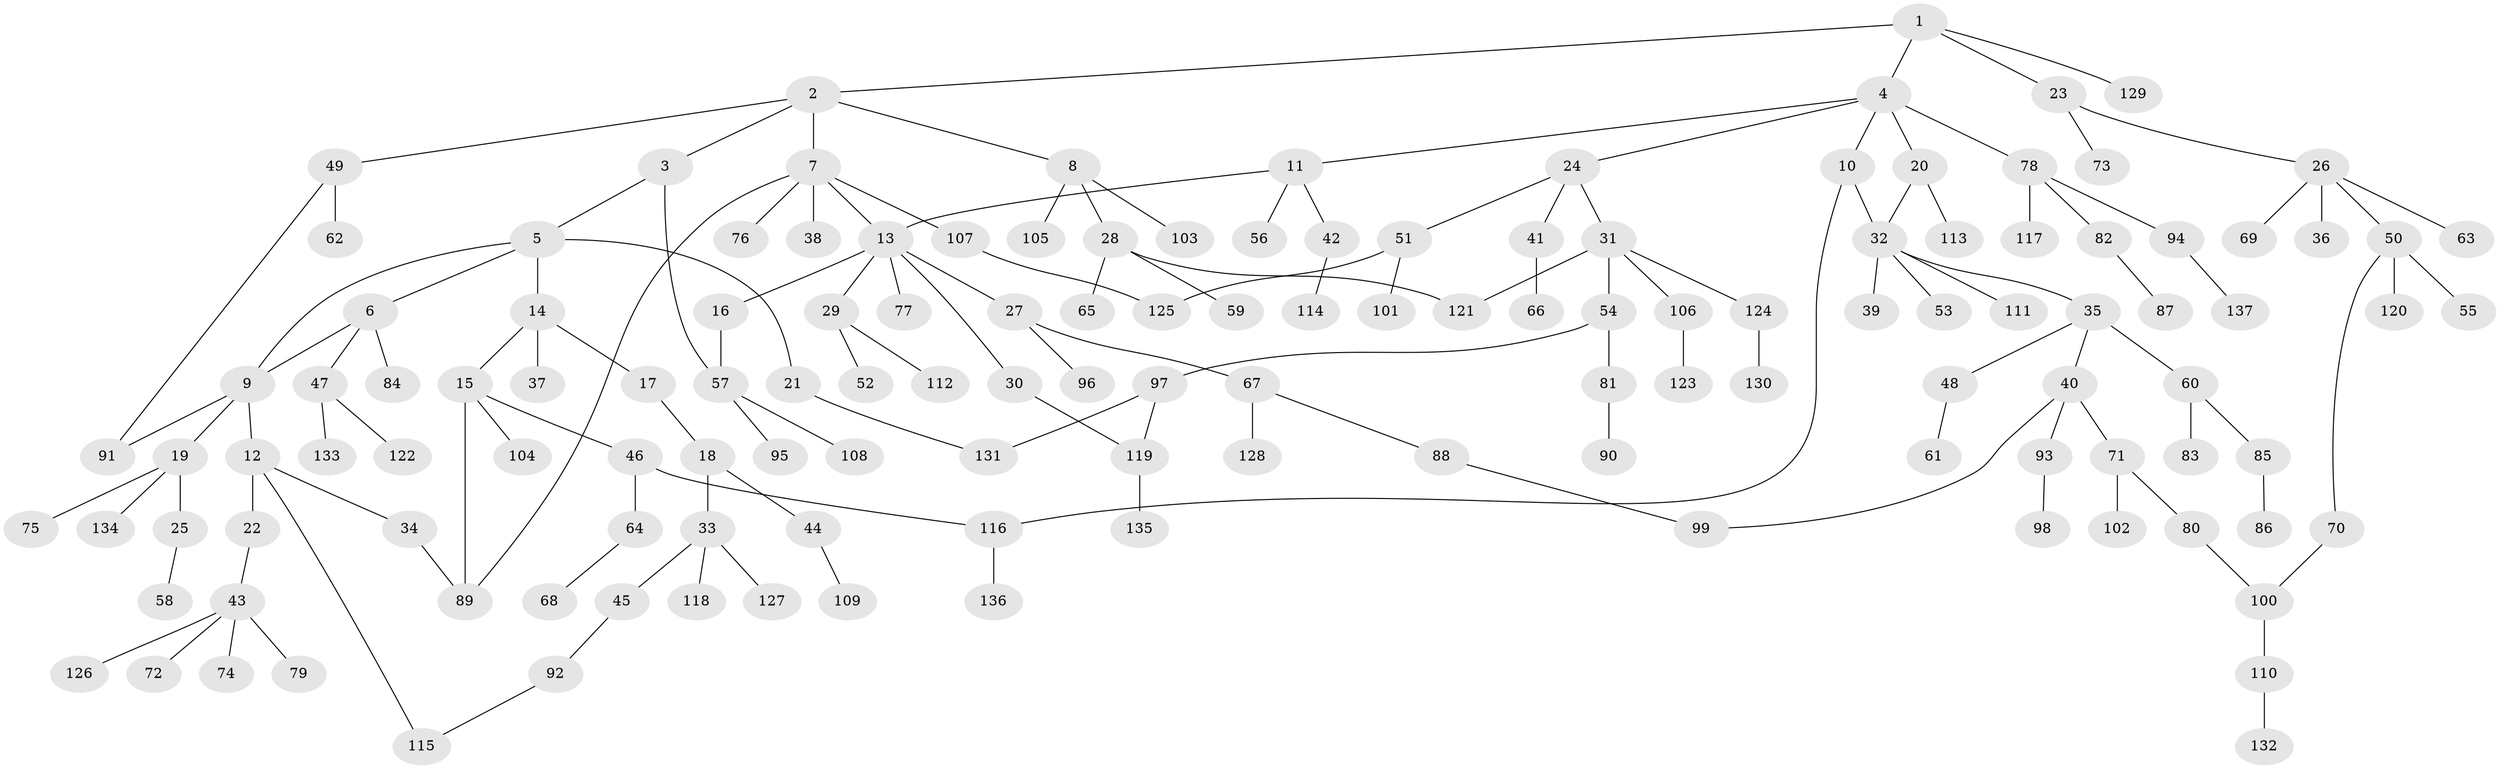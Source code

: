// Generated by graph-tools (version 1.1) at 2025/25/03/09/25 03:25:32]
// undirected, 137 vertices, 151 edges
graph export_dot {
graph [start="1"]
  node [color=gray90,style=filled];
  1;
  2;
  3;
  4;
  5;
  6;
  7;
  8;
  9;
  10;
  11;
  12;
  13;
  14;
  15;
  16;
  17;
  18;
  19;
  20;
  21;
  22;
  23;
  24;
  25;
  26;
  27;
  28;
  29;
  30;
  31;
  32;
  33;
  34;
  35;
  36;
  37;
  38;
  39;
  40;
  41;
  42;
  43;
  44;
  45;
  46;
  47;
  48;
  49;
  50;
  51;
  52;
  53;
  54;
  55;
  56;
  57;
  58;
  59;
  60;
  61;
  62;
  63;
  64;
  65;
  66;
  67;
  68;
  69;
  70;
  71;
  72;
  73;
  74;
  75;
  76;
  77;
  78;
  79;
  80;
  81;
  82;
  83;
  84;
  85;
  86;
  87;
  88;
  89;
  90;
  91;
  92;
  93;
  94;
  95;
  96;
  97;
  98;
  99;
  100;
  101;
  102;
  103;
  104;
  105;
  106;
  107;
  108;
  109;
  110;
  111;
  112;
  113;
  114;
  115;
  116;
  117;
  118;
  119;
  120;
  121;
  122;
  123;
  124;
  125;
  126;
  127;
  128;
  129;
  130;
  131;
  132;
  133;
  134;
  135;
  136;
  137;
  1 -- 2;
  1 -- 4;
  1 -- 23;
  1 -- 129;
  2 -- 3;
  2 -- 7;
  2 -- 8;
  2 -- 49;
  3 -- 5;
  3 -- 57;
  4 -- 10;
  4 -- 11;
  4 -- 20;
  4 -- 24;
  4 -- 78;
  5 -- 6;
  5 -- 9;
  5 -- 14;
  5 -- 21;
  6 -- 47;
  6 -- 84;
  6 -- 9;
  7 -- 38;
  7 -- 76;
  7 -- 107;
  7 -- 13;
  7 -- 89;
  8 -- 28;
  8 -- 103;
  8 -- 105;
  9 -- 12;
  9 -- 19;
  9 -- 91;
  10 -- 32;
  10 -- 116;
  11 -- 13;
  11 -- 42;
  11 -- 56;
  12 -- 22;
  12 -- 34;
  12 -- 115;
  13 -- 16;
  13 -- 27;
  13 -- 29;
  13 -- 30;
  13 -- 77;
  14 -- 15;
  14 -- 17;
  14 -- 37;
  15 -- 46;
  15 -- 104;
  15 -- 89;
  16 -- 57;
  17 -- 18;
  18 -- 33;
  18 -- 44;
  19 -- 25;
  19 -- 75;
  19 -- 134;
  20 -- 113;
  20 -- 32;
  21 -- 131;
  22 -- 43;
  23 -- 26;
  23 -- 73;
  24 -- 31;
  24 -- 41;
  24 -- 51;
  25 -- 58;
  26 -- 36;
  26 -- 50;
  26 -- 63;
  26 -- 69;
  27 -- 67;
  27 -- 96;
  28 -- 59;
  28 -- 65;
  28 -- 121;
  29 -- 52;
  29 -- 112;
  30 -- 119;
  31 -- 54;
  31 -- 106;
  31 -- 121;
  31 -- 124;
  32 -- 35;
  32 -- 39;
  32 -- 53;
  32 -- 111;
  33 -- 45;
  33 -- 118;
  33 -- 127;
  34 -- 89;
  35 -- 40;
  35 -- 48;
  35 -- 60;
  40 -- 71;
  40 -- 93;
  40 -- 99;
  41 -- 66;
  42 -- 114;
  43 -- 72;
  43 -- 74;
  43 -- 79;
  43 -- 126;
  44 -- 109;
  45 -- 92;
  46 -- 64;
  46 -- 116;
  47 -- 122;
  47 -- 133;
  48 -- 61;
  49 -- 62;
  49 -- 91;
  50 -- 55;
  50 -- 70;
  50 -- 120;
  51 -- 101;
  51 -- 125;
  54 -- 81;
  54 -- 97;
  57 -- 95;
  57 -- 108;
  60 -- 83;
  60 -- 85;
  64 -- 68;
  67 -- 88;
  67 -- 128;
  70 -- 100;
  71 -- 80;
  71 -- 102;
  78 -- 82;
  78 -- 94;
  78 -- 117;
  80 -- 100;
  81 -- 90;
  82 -- 87;
  85 -- 86;
  88 -- 99;
  92 -- 115;
  93 -- 98;
  94 -- 137;
  97 -- 119;
  97 -- 131;
  100 -- 110;
  106 -- 123;
  107 -- 125;
  110 -- 132;
  116 -- 136;
  119 -- 135;
  124 -- 130;
}
